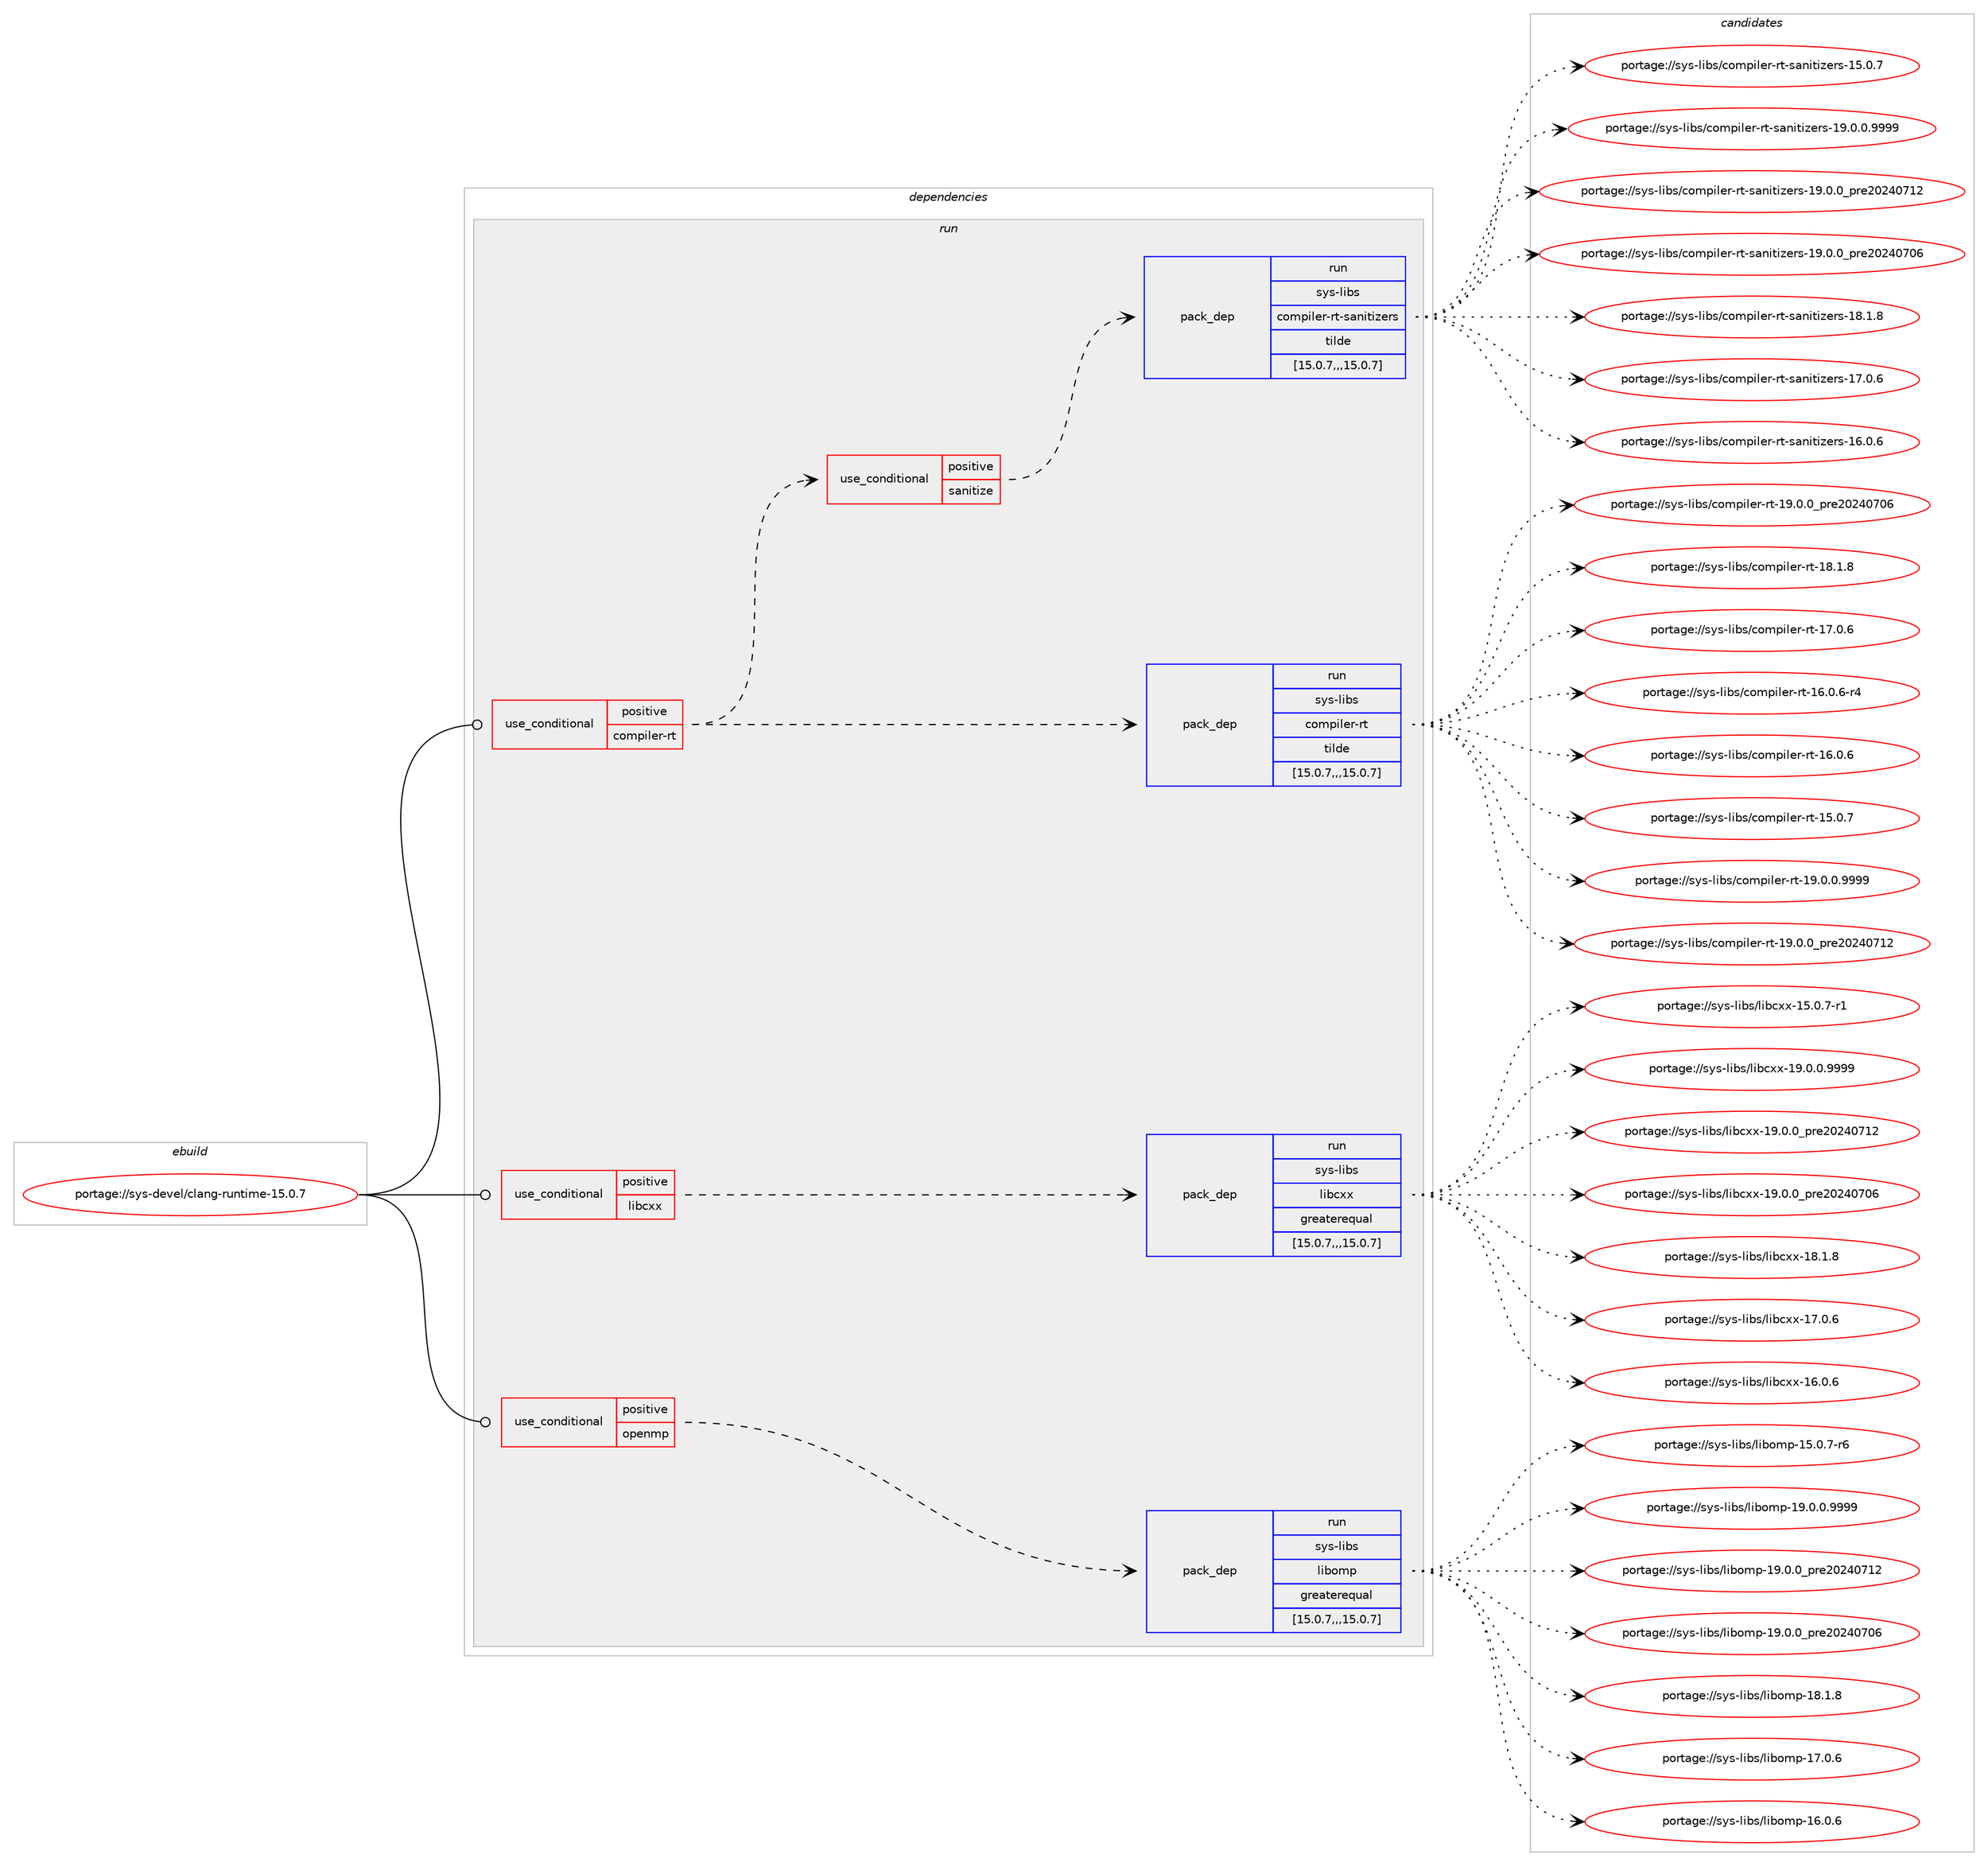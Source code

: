 digraph prolog {

# *************
# Graph options
# *************

newrank=true;
concentrate=true;
compound=true;
graph [rankdir=LR,fontname=Helvetica,fontsize=10,ranksep=1.5];#, ranksep=2.5, nodesep=0.2];
edge  [arrowhead=vee];
node  [fontname=Helvetica,fontsize=10];

# **********
# The ebuild
# **********

subgraph cluster_leftcol {
color=gray;
label=<<i>ebuild</i>>;
id [label="portage://sys-devel/clang-runtime-15.0.7", color=red, width=4, href="../sys-devel/clang-runtime-15.0.7.svg"];
}

# ****************
# The dependencies
# ****************

subgraph cluster_midcol {
color=gray;
label=<<i>dependencies</i>>;
subgraph cluster_compile {
fillcolor="#eeeeee";
style=filled;
label=<<i>compile</i>>;
}
subgraph cluster_compileandrun {
fillcolor="#eeeeee";
style=filled;
label=<<i>compile and run</i>>;
}
subgraph cluster_run {
fillcolor="#eeeeee";
style=filled;
label=<<i>run</i>>;
subgraph cond114585 {
dependency430869 [label=<<TABLE BORDER="0" CELLBORDER="1" CELLSPACING="0" CELLPADDING="4"><TR><TD ROWSPAN="3" CELLPADDING="10">use_conditional</TD></TR><TR><TD>positive</TD></TR><TR><TD>compiler-rt</TD></TR></TABLE>>, shape=none, color=red];
subgraph pack313323 {
dependency430870 [label=<<TABLE BORDER="0" CELLBORDER="1" CELLSPACING="0" CELLPADDING="4" WIDTH="220"><TR><TD ROWSPAN="6" CELLPADDING="30">pack_dep</TD></TR><TR><TD WIDTH="110">run</TD></TR><TR><TD>sys-libs</TD></TR><TR><TD>compiler-rt</TD></TR><TR><TD>tilde</TD></TR><TR><TD>[15.0.7,,,15.0.7]</TD></TR></TABLE>>, shape=none, color=blue];
}
dependency430869:e -> dependency430870:w [weight=20,style="dashed",arrowhead="vee"];
subgraph cond114586 {
dependency430871 [label=<<TABLE BORDER="0" CELLBORDER="1" CELLSPACING="0" CELLPADDING="4"><TR><TD ROWSPAN="3" CELLPADDING="10">use_conditional</TD></TR><TR><TD>positive</TD></TR><TR><TD>sanitize</TD></TR></TABLE>>, shape=none, color=red];
subgraph pack313324 {
dependency430872 [label=<<TABLE BORDER="0" CELLBORDER="1" CELLSPACING="0" CELLPADDING="4" WIDTH="220"><TR><TD ROWSPAN="6" CELLPADDING="30">pack_dep</TD></TR><TR><TD WIDTH="110">run</TD></TR><TR><TD>sys-libs</TD></TR><TR><TD>compiler-rt-sanitizers</TD></TR><TR><TD>tilde</TD></TR><TR><TD>[15.0.7,,,15.0.7]</TD></TR></TABLE>>, shape=none, color=blue];
}
dependency430871:e -> dependency430872:w [weight=20,style="dashed",arrowhead="vee"];
}
dependency430869:e -> dependency430871:w [weight=20,style="dashed",arrowhead="vee"];
}
id:e -> dependency430869:w [weight=20,style="solid",arrowhead="odot"];
subgraph cond114587 {
dependency430873 [label=<<TABLE BORDER="0" CELLBORDER="1" CELLSPACING="0" CELLPADDING="4"><TR><TD ROWSPAN="3" CELLPADDING="10">use_conditional</TD></TR><TR><TD>positive</TD></TR><TR><TD>libcxx</TD></TR></TABLE>>, shape=none, color=red];
subgraph pack313325 {
dependency430874 [label=<<TABLE BORDER="0" CELLBORDER="1" CELLSPACING="0" CELLPADDING="4" WIDTH="220"><TR><TD ROWSPAN="6" CELLPADDING="30">pack_dep</TD></TR><TR><TD WIDTH="110">run</TD></TR><TR><TD>sys-libs</TD></TR><TR><TD>libcxx</TD></TR><TR><TD>greaterequal</TD></TR><TR><TD>[15.0.7,,,15.0.7]</TD></TR></TABLE>>, shape=none, color=blue];
}
dependency430873:e -> dependency430874:w [weight=20,style="dashed",arrowhead="vee"];
}
id:e -> dependency430873:w [weight=20,style="solid",arrowhead="odot"];
subgraph cond114588 {
dependency430875 [label=<<TABLE BORDER="0" CELLBORDER="1" CELLSPACING="0" CELLPADDING="4"><TR><TD ROWSPAN="3" CELLPADDING="10">use_conditional</TD></TR><TR><TD>positive</TD></TR><TR><TD>openmp</TD></TR></TABLE>>, shape=none, color=red];
subgraph pack313326 {
dependency430876 [label=<<TABLE BORDER="0" CELLBORDER="1" CELLSPACING="0" CELLPADDING="4" WIDTH="220"><TR><TD ROWSPAN="6" CELLPADDING="30">pack_dep</TD></TR><TR><TD WIDTH="110">run</TD></TR><TR><TD>sys-libs</TD></TR><TR><TD>libomp</TD></TR><TR><TD>greaterequal</TD></TR><TR><TD>[15.0.7,,,15.0.7]</TD></TR></TABLE>>, shape=none, color=blue];
}
dependency430875:e -> dependency430876:w [weight=20,style="dashed",arrowhead="vee"];
}
id:e -> dependency430875:w [weight=20,style="solid",arrowhead="odot"];
}
}

# **************
# The candidates
# **************

subgraph cluster_choices {
rank=same;
color=gray;
label=<<i>candidates</i>>;

subgraph choice313323 {
color=black;
nodesep=1;
choice1151211154510810598115479911110911210510810111445114116454957464846484657575757 [label="portage://sys-libs/compiler-rt-19.0.0.9999", color=red, width=4,href="../sys-libs/compiler-rt-19.0.0.9999.svg"];
choice115121115451081059811547991111091121051081011144511411645495746484648951121141015048505248554950 [label="portage://sys-libs/compiler-rt-19.0.0_pre20240712", color=red, width=4,href="../sys-libs/compiler-rt-19.0.0_pre20240712.svg"];
choice115121115451081059811547991111091121051081011144511411645495746484648951121141015048505248554854 [label="portage://sys-libs/compiler-rt-19.0.0_pre20240706", color=red, width=4,href="../sys-libs/compiler-rt-19.0.0_pre20240706.svg"];
choice115121115451081059811547991111091121051081011144511411645495646494656 [label="portage://sys-libs/compiler-rt-18.1.8", color=red, width=4,href="../sys-libs/compiler-rt-18.1.8.svg"];
choice115121115451081059811547991111091121051081011144511411645495546484654 [label="portage://sys-libs/compiler-rt-17.0.6", color=red, width=4,href="../sys-libs/compiler-rt-17.0.6.svg"];
choice1151211154510810598115479911110911210510810111445114116454954464846544511452 [label="portage://sys-libs/compiler-rt-16.0.6-r4", color=red, width=4,href="../sys-libs/compiler-rt-16.0.6-r4.svg"];
choice115121115451081059811547991111091121051081011144511411645495446484654 [label="portage://sys-libs/compiler-rt-16.0.6", color=red, width=4,href="../sys-libs/compiler-rt-16.0.6.svg"];
choice115121115451081059811547991111091121051081011144511411645495346484655 [label="portage://sys-libs/compiler-rt-15.0.7", color=red, width=4,href="../sys-libs/compiler-rt-15.0.7.svg"];
dependency430870:e -> choice1151211154510810598115479911110911210510810111445114116454957464846484657575757:w [style=dotted,weight="100"];
dependency430870:e -> choice115121115451081059811547991111091121051081011144511411645495746484648951121141015048505248554950:w [style=dotted,weight="100"];
dependency430870:e -> choice115121115451081059811547991111091121051081011144511411645495746484648951121141015048505248554854:w [style=dotted,weight="100"];
dependency430870:e -> choice115121115451081059811547991111091121051081011144511411645495646494656:w [style=dotted,weight="100"];
dependency430870:e -> choice115121115451081059811547991111091121051081011144511411645495546484654:w [style=dotted,weight="100"];
dependency430870:e -> choice1151211154510810598115479911110911210510810111445114116454954464846544511452:w [style=dotted,weight="100"];
dependency430870:e -> choice115121115451081059811547991111091121051081011144511411645495446484654:w [style=dotted,weight="100"];
dependency430870:e -> choice115121115451081059811547991111091121051081011144511411645495346484655:w [style=dotted,weight="100"];
}
subgraph choice313324 {
color=black;
nodesep=1;
choice11512111545108105981154799111109112105108101114451141164511597110105116105122101114115454957464846484657575757 [label="portage://sys-libs/compiler-rt-sanitizers-19.0.0.9999", color=red, width=4,href="../sys-libs/compiler-rt-sanitizers-19.0.0.9999.svg"];
choice1151211154510810598115479911110911210510810111445114116451159711010511610512210111411545495746484648951121141015048505248554950 [label="portage://sys-libs/compiler-rt-sanitizers-19.0.0_pre20240712", color=red, width=4,href="../sys-libs/compiler-rt-sanitizers-19.0.0_pre20240712.svg"];
choice1151211154510810598115479911110911210510810111445114116451159711010511610512210111411545495746484648951121141015048505248554854 [label="portage://sys-libs/compiler-rt-sanitizers-19.0.0_pre20240706", color=red, width=4,href="../sys-libs/compiler-rt-sanitizers-19.0.0_pre20240706.svg"];
choice1151211154510810598115479911110911210510810111445114116451159711010511610512210111411545495646494656 [label="portage://sys-libs/compiler-rt-sanitizers-18.1.8", color=red, width=4,href="../sys-libs/compiler-rt-sanitizers-18.1.8.svg"];
choice1151211154510810598115479911110911210510810111445114116451159711010511610512210111411545495546484654 [label="portage://sys-libs/compiler-rt-sanitizers-17.0.6", color=red, width=4,href="../sys-libs/compiler-rt-sanitizers-17.0.6.svg"];
choice1151211154510810598115479911110911210510810111445114116451159711010511610512210111411545495446484654 [label="portage://sys-libs/compiler-rt-sanitizers-16.0.6", color=red, width=4,href="../sys-libs/compiler-rt-sanitizers-16.0.6.svg"];
choice1151211154510810598115479911110911210510810111445114116451159711010511610512210111411545495346484655 [label="portage://sys-libs/compiler-rt-sanitizers-15.0.7", color=red, width=4,href="../sys-libs/compiler-rt-sanitizers-15.0.7.svg"];
dependency430872:e -> choice11512111545108105981154799111109112105108101114451141164511597110105116105122101114115454957464846484657575757:w [style=dotted,weight="100"];
dependency430872:e -> choice1151211154510810598115479911110911210510810111445114116451159711010511610512210111411545495746484648951121141015048505248554950:w [style=dotted,weight="100"];
dependency430872:e -> choice1151211154510810598115479911110911210510810111445114116451159711010511610512210111411545495746484648951121141015048505248554854:w [style=dotted,weight="100"];
dependency430872:e -> choice1151211154510810598115479911110911210510810111445114116451159711010511610512210111411545495646494656:w [style=dotted,weight="100"];
dependency430872:e -> choice1151211154510810598115479911110911210510810111445114116451159711010511610512210111411545495546484654:w [style=dotted,weight="100"];
dependency430872:e -> choice1151211154510810598115479911110911210510810111445114116451159711010511610512210111411545495446484654:w [style=dotted,weight="100"];
dependency430872:e -> choice1151211154510810598115479911110911210510810111445114116451159711010511610512210111411545495346484655:w [style=dotted,weight="100"];
}
subgraph choice313325 {
color=black;
nodesep=1;
choice1151211154510810598115471081059899120120454957464846484657575757 [label="portage://sys-libs/libcxx-19.0.0.9999", color=red, width=4,href="../sys-libs/libcxx-19.0.0.9999.svg"];
choice115121115451081059811547108105989912012045495746484648951121141015048505248554950 [label="portage://sys-libs/libcxx-19.0.0_pre20240712", color=red, width=4,href="../sys-libs/libcxx-19.0.0_pre20240712.svg"];
choice115121115451081059811547108105989912012045495746484648951121141015048505248554854 [label="portage://sys-libs/libcxx-19.0.0_pre20240706", color=red, width=4,href="../sys-libs/libcxx-19.0.0_pre20240706.svg"];
choice115121115451081059811547108105989912012045495646494656 [label="portage://sys-libs/libcxx-18.1.8", color=red, width=4,href="../sys-libs/libcxx-18.1.8.svg"];
choice115121115451081059811547108105989912012045495546484654 [label="portage://sys-libs/libcxx-17.0.6", color=red, width=4,href="../sys-libs/libcxx-17.0.6.svg"];
choice115121115451081059811547108105989912012045495446484654 [label="portage://sys-libs/libcxx-16.0.6", color=red, width=4,href="../sys-libs/libcxx-16.0.6.svg"];
choice1151211154510810598115471081059899120120454953464846554511449 [label="portage://sys-libs/libcxx-15.0.7-r1", color=red, width=4,href="../sys-libs/libcxx-15.0.7-r1.svg"];
dependency430874:e -> choice1151211154510810598115471081059899120120454957464846484657575757:w [style=dotted,weight="100"];
dependency430874:e -> choice115121115451081059811547108105989912012045495746484648951121141015048505248554950:w [style=dotted,weight="100"];
dependency430874:e -> choice115121115451081059811547108105989912012045495746484648951121141015048505248554854:w [style=dotted,weight="100"];
dependency430874:e -> choice115121115451081059811547108105989912012045495646494656:w [style=dotted,weight="100"];
dependency430874:e -> choice115121115451081059811547108105989912012045495546484654:w [style=dotted,weight="100"];
dependency430874:e -> choice115121115451081059811547108105989912012045495446484654:w [style=dotted,weight="100"];
dependency430874:e -> choice1151211154510810598115471081059899120120454953464846554511449:w [style=dotted,weight="100"];
}
subgraph choice313326 {
color=black;
nodesep=1;
choice11512111545108105981154710810598111109112454957464846484657575757 [label="portage://sys-libs/libomp-19.0.0.9999", color=red, width=4,href="../sys-libs/libomp-19.0.0.9999.svg"];
choice1151211154510810598115471081059811110911245495746484648951121141015048505248554950 [label="portage://sys-libs/libomp-19.0.0_pre20240712", color=red, width=4,href="../sys-libs/libomp-19.0.0_pre20240712.svg"];
choice1151211154510810598115471081059811110911245495746484648951121141015048505248554854 [label="portage://sys-libs/libomp-19.0.0_pre20240706", color=red, width=4,href="../sys-libs/libomp-19.0.0_pre20240706.svg"];
choice1151211154510810598115471081059811110911245495646494656 [label="portage://sys-libs/libomp-18.1.8", color=red, width=4,href="../sys-libs/libomp-18.1.8.svg"];
choice1151211154510810598115471081059811110911245495546484654 [label="portage://sys-libs/libomp-17.0.6", color=red, width=4,href="../sys-libs/libomp-17.0.6.svg"];
choice1151211154510810598115471081059811110911245495446484654 [label="portage://sys-libs/libomp-16.0.6", color=red, width=4,href="../sys-libs/libomp-16.0.6.svg"];
choice11512111545108105981154710810598111109112454953464846554511454 [label="portage://sys-libs/libomp-15.0.7-r6", color=red, width=4,href="../sys-libs/libomp-15.0.7-r6.svg"];
dependency430876:e -> choice11512111545108105981154710810598111109112454957464846484657575757:w [style=dotted,weight="100"];
dependency430876:e -> choice1151211154510810598115471081059811110911245495746484648951121141015048505248554950:w [style=dotted,weight="100"];
dependency430876:e -> choice1151211154510810598115471081059811110911245495746484648951121141015048505248554854:w [style=dotted,weight="100"];
dependency430876:e -> choice1151211154510810598115471081059811110911245495646494656:w [style=dotted,weight="100"];
dependency430876:e -> choice1151211154510810598115471081059811110911245495546484654:w [style=dotted,weight="100"];
dependency430876:e -> choice1151211154510810598115471081059811110911245495446484654:w [style=dotted,weight="100"];
dependency430876:e -> choice11512111545108105981154710810598111109112454953464846554511454:w [style=dotted,weight="100"];
}
}

}
